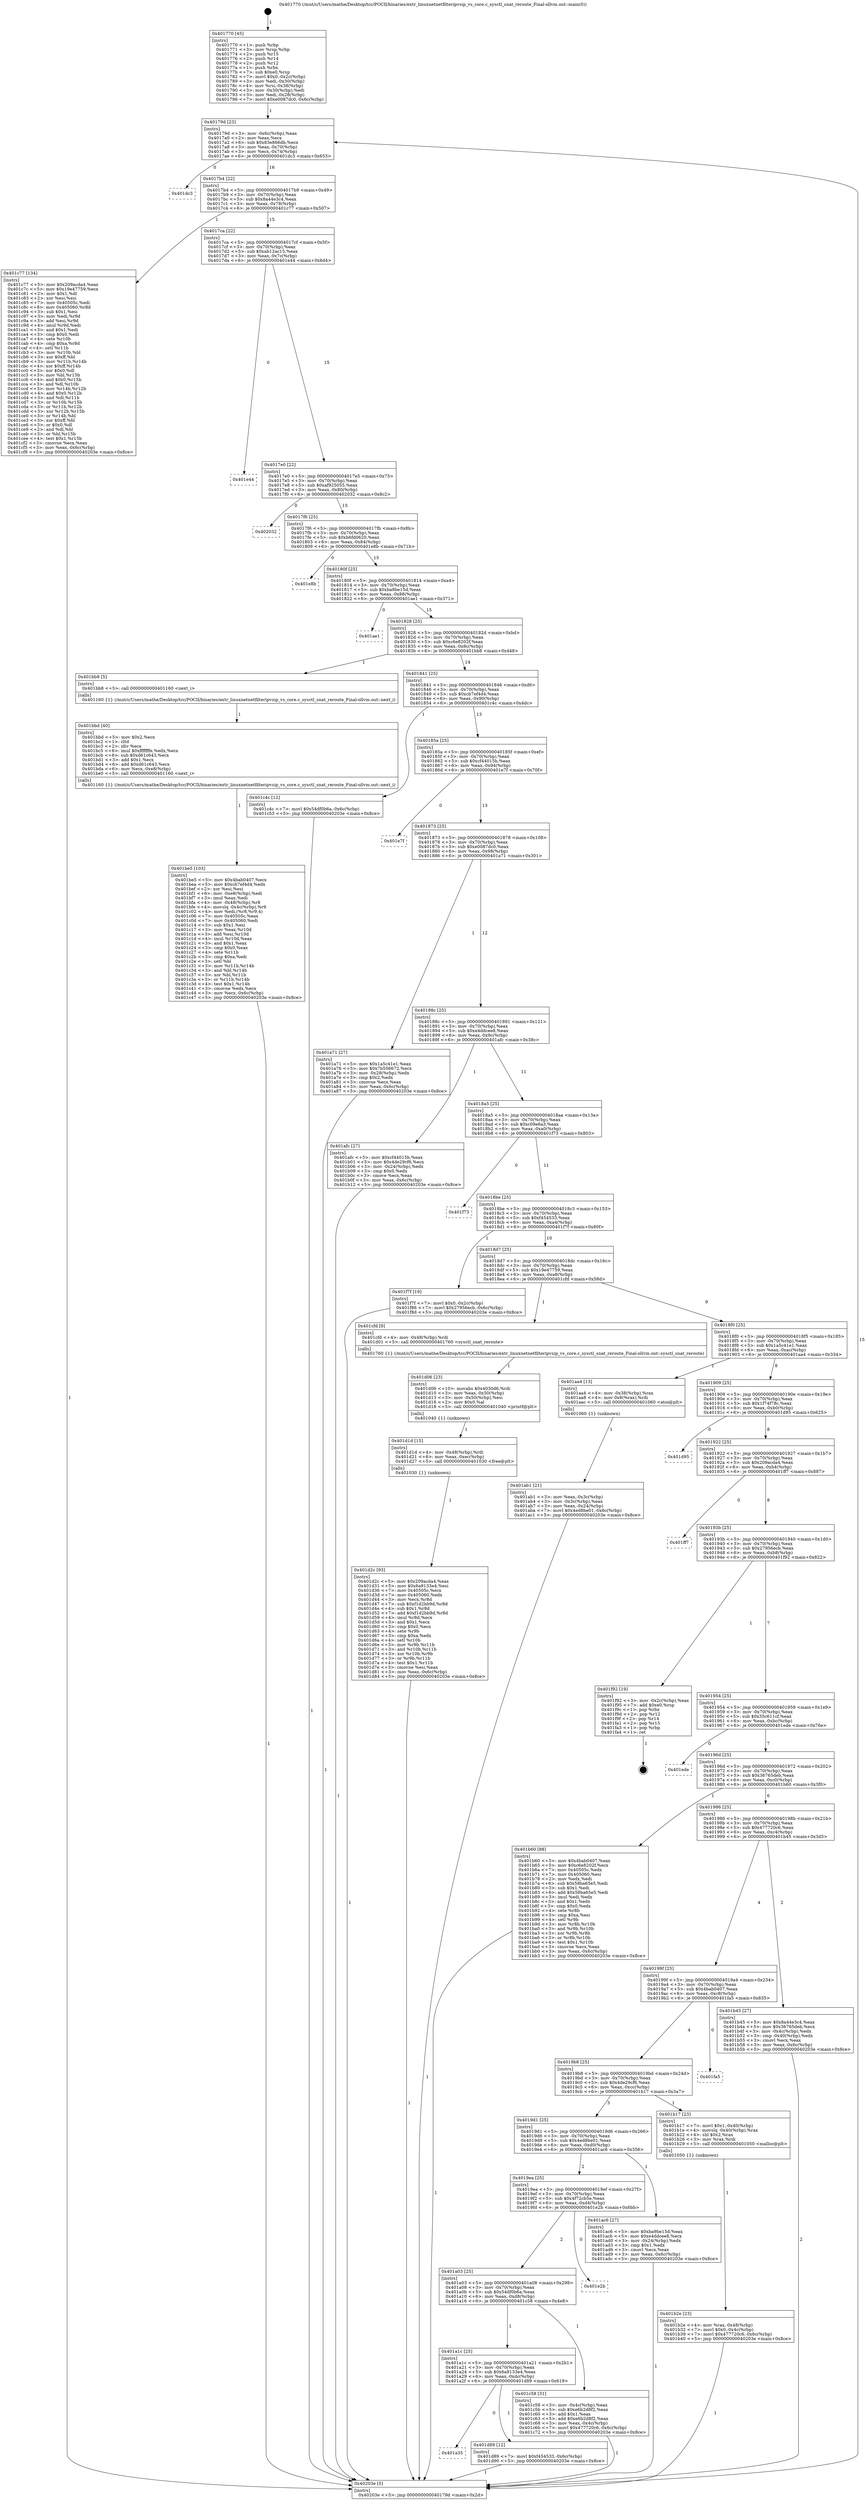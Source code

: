 digraph "0x401770" {
  label = "0x401770 (/mnt/c/Users/mathe/Desktop/tcc/POCII/binaries/extr_linuxnetnetfilteripvsip_vs_core.c_sysctl_snat_reroute_Final-ollvm.out::main(0))"
  labelloc = "t"
  node[shape=record]

  Entry [label="",width=0.3,height=0.3,shape=circle,fillcolor=black,style=filled]
  "0x40179d" [label="{
     0x40179d [23]\l
     | [instrs]\l
     &nbsp;&nbsp;0x40179d \<+3\>: mov -0x6c(%rbp),%eax\l
     &nbsp;&nbsp;0x4017a0 \<+2\>: mov %eax,%ecx\l
     &nbsp;&nbsp;0x4017a2 \<+6\>: sub $0x83e866db,%ecx\l
     &nbsp;&nbsp;0x4017a8 \<+3\>: mov %eax,-0x70(%rbp)\l
     &nbsp;&nbsp;0x4017ab \<+3\>: mov %ecx,-0x74(%rbp)\l
     &nbsp;&nbsp;0x4017ae \<+6\>: je 0000000000401dc3 \<main+0x653\>\l
  }"]
  "0x401dc3" [label="{
     0x401dc3\l
  }", style=dashed]
  "0x4017b4" [label="{
     0x4017b4 [22]\l
     | [instrs]\l
     &nbsp;&nbsp;0x4017b4 \<+5\>: jmp 00000000004017b9 \<main+0x49\>\l
     &nbsp;&nbsp;0x4017b9 \<+3\>: mov -0x70(%rbp),%eax\l
     &nbsp;&nbsp;0x4017bc \<+5\>: sub $0x8a44e3c4,%eax\l
     &nbsp;&nbsp;0x4017c1 \<+3\>: mov %eax,-0x78(%rbp)\l
     &nbsp;&nbsp;0x4017c4 \<+6\>: je 0000000000401c77 \<main+0x507\>\l
  }"]
  Exit [label="",width=0.3,height=0.3,shape=circle,fillcolor=black,style=filled,peripheries=2]
  "0x401c77" [label="{
     0x401c77 [134]\l
     | [instrs]\l
     &nbsp;&nbsp;0x401c77 \<+5\>: mov $0x209acda4,%eax\l
     &nbsp;&nbsp;0x401c7c \<+5\>: mov $0x19e47759,%ecx\l
     &nbsp;&nbsp;0x401c81 \<+2\>: mov $0x1,%dl\l
     &nbsp;&nbsp;0x401c83 \<+2\>: xor %esi,%esi\l
     &nbsp;&nbsp;0x401c85 \<+7\>: mov 0x40505c,%edi\l
     &nbsp;&nbsp;0x401c8c \<+8\>: mov 0x405060,%r8d\l
     &nbsp;&nbsp;0x401c94 \<+3\>: sub $0x1,%esi\l
     &nbsp;&nbsp;0x401c97 \<+3\>: mov %edi,%r9d\l
     &nbsp;&nbsp;0x401c9a \<+3\>: add %esi,%r9d\l
     &nbsp;&nbsp;0x401c9d \<+4\>: imul %r9d,%edi\l
     &nbsp;&nbsp;0x401ca1 \<+3\>: and $0x1,%edi\l
     &nbsp;&nbsp;0x401ca4 \<+3\>: cmp $0x0,%edi\l
     &nbsp;&nbsp;0x401ca7 \<+4\>: sete %r10b\l
     &nbsp;&nbsp;0x401cab \<+4\>: cmp $0xa,%r8d\l
     &nbsp;&nbsp;0x401caf \<+4\>: setl %r11b\l
     &nbsp;&nbsp;0x401cb3 \<+3\>: mov %r10b,%bl\l
     &nbsp;&nbsp;0x401cb6 \<+3\>: xor $0xff,%bl\l
     &nbsp;&nbsp;0x401cb9 \<+3\>: mov %r11b,%r14b\l
     &nbsp;&nbsp;0x401cbc \<+4\>: xor $0xff,%r14b\l
     &nbsp;&nbsp;0x401cc0 \<+3\>: xor $0x0,%dl\l
     &nbsp;&nbsp;0x401cc3 \<+3\>: mov %bl,%r15b\l
     &nbsp;&nbsp;0x401cc6 \<+4\>: and $0x0,%r15b\l
     &nbsp;&nbsp;0x401cca \<+3\>: and %dl,%r10b\l
     &nbsp;&nbsp;0x401ccd \<+3\>: mov %r14b,%r12b\l
     &nbsp;&nbsp;0x401cd0 \<+4\>: and $0x0,%r12b\l
     &nbsp;&nbsp;0x401cd4 \<+3\>: and %dl,%r11b\l
     &nbsp;&nbsp;0x401cd7 \<+3\>: or %r10b,%r15b\l
     &nbsp;&nbsp;0x401cda \<+3\>: or %r11b,%r12b\l
     &nbsp;&nbsp;0x401cdd \<+3\>: xor %r12b,%r15b\l
     &nbsp;&nbsp;0x401ce0 \<+3\>: or %r14b,%bl\l
     &nbsp;&nbsp;0x401ce3 \<+3\>: xor $0xff,%bl\l
     &nbsp;&nbsp;0x401ce6 \<+3\>: or $0x0,%dl\l
     &nbsp;&nbsp;0x401ce9 \<+2\>: and %dl,%bl\l
     &nbsp;&nbsp;0x401ceb \<+3\>: or %bl,%r15b\l
     &nbsp;&nbsp;0x401cee \<+4\>: test $0x1,%r15b\l
     &nbsp;&nbsp;0x401cf2 \<+3\>: cmovne %ecx,%eax\l
     &nbsp;&nbsp;0x401cf5 \<+3\>: mov %eax,-0x6c(%rbp)\l
     &nbsp;&nbsp;0x401cf8 \<+5\>: jmp 000000000040203e \<main+0x8ce\>\l
  }"]
  "0x4017ca" [label="{
     0x4017ca [22]\l
     | [instrs]\l
     &nbsp;&nbsp;0x4017ca \<+5\>: jmp 00000000004017cf \<main+0x5f\>\l
     &nbsp;&nbsp;0x4017cf \<+3\>: mov -0x70(%rbp),%eax\l
     &nbsp;&nbsp;0x4017d2 \<+5\>: sub $0xab12ac15,%eax\l
     &nbsp;&nbsp;0x4017d7 \<+3\>: mov %eax,-0x7c(%rbp)\l
     &nbsp;&nbsp;0x4017da \<+6\>: je 0000000000401e44 \<main+0x6d4\>\l
  }"]
  "0x401a35" [label="{
     0x401a35\l
  }", style=dashed]
  "0x401e44" [label="{
     0x401e44\l
  }", style=dashed]
  "0x4017e0" [label="{
     0x4017e0 [22]\l
     | [instrs]\l
     &nbsp;&nbsp;0x4017e0 \<+5\>: jmp 00000000004017e5 \<main+0x75\>\l
     &nbsp;&nbsp;0x4017e5 \<+3\>: mov -0x70(%rbp),%eax\l
     &nbsp;&nbsp;0x4017e8 \<+5\>: sub $0xaf925055,%eax\l
     &nbsp;&nbsp;0x4017ed \<+3\>: mov %eax,-0x80(%rbp)\l
     &nbsp;&nbsp;0x4017f0 \<+6\>: je 0000000000402032 \<main+0x8c2\>\l
  }"]
  "0x401d89" [label="{
     0x401d89 [12]\l
     | [instrs]\l
     &nbsp;&nbsp;0x401d89 \<+7\>: movl $0xf454533,-0x6c(%rbp)\l
     &nbsp;&nbsp;0x401d90 \<+5\>: jmp 000000000040203e \<main+0x8ce\>\l
  }"]
  "0x402032" [label="{
     0x402032\l
  }", style=dashed]
  "0x4017f6" [label="{
     0x4017f6 [25]\l
     | [instrs]\l
     &nbsp;&nbsp;0x4017f6 \<+5\>: jmp 00000000004017fb \<main+0x8b\>\l
     &nbsp;&nbsp;0x4017fb \<+3\>: mov -0x70(%rbp),%eax\l
     &nbsp;&nbsp;0x4017fe \<+5\>: sub $0xb6fd0620,%eax\l
     &nbsp;&nbsp;0x401803 \<+6\>: mov %eax,-0x84(%rbp)\l
     &nbsp;&nbsp;0x401809 \<+6\>: je 0000000000401e8b \<main+0x71b\>\l
  }"]
  "0x401d2c" [label="{
     0x401d2c [93]\l
     | [instrs]\l
     &nbsp;&nbsp;0x401d2c \<+5\>: mov $0x209acda4,%eax\l
     &nbsp;&nbsp;0x401d31 \<+5\>: mov $0x6a9133e4,%esi\l
     &nbsp;&nbsp;0x401d36 \<+7\>: mov 0x40505c,%ecx\l
     &nbsp;&nbsp;0x401d3d \<+7\>: mov 0x405060,%edx\l
     &nbsp;&nbsp;0x401d44 \<+3\>: mov %ecx,%r8d\l
     &nbsp;&nbsp;0x401d47 \<+7\>: sub $0xf1d2bb9d,%r8d\l
     &nbsp;&nbsp;0x401d4e \<+4\>: sub $0x1,%r8d\l
     &nbsp;&nbsp;0x401d52 \<+7\>: add $0xf1d2bb9d,%r8d\l
     &nbsp;&nbsp;0x401d59 \<+4\>: imul %r8d,%ecx\l
     &nbsp;&nbsp;0x401d5d \<+3\>: and $0x1,%ecx\l
     &nbsp;&nbsp;0x401d60 \<+3\>: cmp $0x0,%ecx\l
     &nbsp;&nbsp;0x401d63 \<+4\>: sete %r9b\l
     &nbsp;&nbsp;0x401d67 \<+3\>: cmp $0xa,%edx\l
     &nbsp;&nbsp;0x401d6a \<+4\>: setl %r10b\l
     &nbsp;&nbsp;0x401d6e \<+3\>: mov %r9b,%r11b\l
     &nbsp;&nbsp;0x401d71 \<+3\>: and %r10b,%r11b\l
     &nbsp;&nbsp;0x401d74 \<+3\>: xor %r10b,%r9b\l
     &nbsp;&nbsp;0x401d77 \<+3\>: or %r9b,%r11b\l
     &nbsp;&nbsp;0x401d7a \<+4\>: test $0x1,%r11b\l
     &nbsp;&nbsp;0x401d7e \<+3\>: cmovne %esi,%eax\l
     &nbsp;&nbsp;0x401d81 \<+3\>: mov %eax,-0x6c(%rbp)\l
     &nbsp;&nbsp;0x401d84 \<+5\>: jmp 000000000040203e \<main+0x8ce\>\l
  }"]
  "0x401e8b" [label="{
     0x401e8b\l
  }", style=dashed]
  "0x40180f" [label="{
     0x40180f [25]\l
     | [instrs]\l
     &nbsp;&nbsp;0x40180f \<+5\>: jmp 0000000000401814 \<main+0xa4\>\l
     &nbsp;&nbsp;0x401814 \<+3\>: mov -0x70(%rbp),%eax\l
     &nbsp;&nbsp;0x401817 \<+5\>: sub $0xba9be15d,%eax\l
     &nbsp;&nbsp;0x40181c \<+6\>: mov %eax,-0x88(%rbp)\l
     &nbsp;&nbsp;0x401822 \<+6\>: je 0000000000401ae1 \<main+0x371\>\l
  }"]
  "0x401d1d" [label="{
     0x401d1d [15]\l
     | [instrs]\l
     &nbsp;&nbsp;0x401d1d \<+4\>: mov -0x48(%rbp),%rdi\l
     &nbsp;&nbsp;0x401d21 \<+6\>: mov %eax,-0xec(%rbp)\l
     &nbsp;&nbsp;0x401d27 \<+5\>: call 0000000000401030 \<free@plt\>\l
     | [calls]\l
     &nbsp;&nbsp;0x401030 \{1\} (unknown)\l
  }"]
  "0x401ae1" [label="{
     0x401ae1\l
  }", style=dashed]
  "0x401828" [label="{
     0x401828 [25]\l
     | [instrs]\l
     &nbsp;&nbsp;0x401828 \<+5\>: jmp 000000000040182d \<main+0xbd\>\l
     &nbsp;&nbsp;0x40182d \<+3\>: mov -0x70(%rbp),%eax\l
     &nbsp;&nbsp;0x401830 \<+5\>: sub $0xc6e8202f,%eax\l
     &nbsp;&nbsp;0x401835 \<+6\>: mov %eax,-0x8c(%rbp)\l
     &nbsp;&nbsp;0x40183b \<+6\>: je 0000000000401bb8 \<main+0x448\>\l
  }"]
  "0x401d06" [label="{
     0x401d06 [23]\l
     | [instrs]\l
     &nbsp;&nbsp;0x401d06 \<+10\>: movabs $0x4030d6,%rdi\l
     &nbsp;&nbsp;0x401d10 \<+3\>: mov %eax,-0x50(%rbp)\l
     &nbsp;&nbsp;0x401d13 \<+3\>: mov -0x50(%rbp),%esi\l
     &nbsp;&nbsp;0x401d16 \<+2\>: mov $0x0,%al\l
     &nbsp;&nbsp;0x401d18 \<+5\>: call 0000000000401040 \<printf@plt\>\l
     | [calls]\l
     &nbsp;&nbsp;0x401040 \{1\} (unknown)\l
  }"]
  "0x401bb8" [label="{
     0x401bb8 [5]\l
     | [instrs]\l
     &nbsp;&nbsp;0x401bb8 \<+5\>: call 0000000000401160 \<next_i\>\l
     | [calls]\l
     &nbsp;&nbsp;0x401160 \{1\} (/mnt/c/Users/mathe/Desktop/tcc/POCII/binaries/extr_linuxnetnetfilteripvsip_vs_core.c_sysctl_snat_reroute_Final-ollvm.out::next_i)\l
  }"]
  "0x401841" [label="{
     0x401841 [25]\l
     | [instrs]\l
     &nbsp;&nbsp;0x401841 \<+5\>: jmp 0000000000401846 \<main+0xd6\>\l
     &nbsp;&nbsp;0x401846 \<+3\>: mov -0x70(%rbp),%eax\l
     &nbsp;&nbsp;0x401849 \<+5\>: sub $0xcb7ef4d4,%eax\l
     &nbsp;&nbsp;0x40184e \<+6\>: mov %eax,-0x90(%rbp)\l
     &nbsp;&nbsp;0x401854 \<+6\>: je 0000000000401c4c \<main+0x4dc\>\l
  }"]
  "0x401a1c" [label="{
     0x401a1c [25]\l
     | [instrs]\l
     &nbsp;&nbsp;0x401a1c \<+5\>: jmp 0000000000401a21 \<main+0x2b1\>\l
     &nbsp;&nbsp;0x401a21 \<+3\>: mov -0x70(%rbp),%eax\l
     &nbsp;&nbsp;0x401a24 \<+5\>: sub $0x6a9133e4,%eax\l
     &nbsp;&nbsp;0x401a29 \<+6\>: mov %eax,-0xdc(%rbp)\l
     &nbsp;&nbsp;0x401a2f \<+6\>: je 0000000000401d89 \<main+0x619\>\l
  }"]
  "0x401c4c" [label="{
     0x401c4c [12]\l
     | [instrs]\l
     &nbsp;&nbsp;0x401c4c \<+7\>: movl $0x54df0b6a,-0x6c(%rbp)\l
     &nbsp;&nbsp;0x401c53 \<+5\>: jmp 000000000040203e \<main+0x8ce\>\l
  }"]
  "0x40185a" [label="{
     0x40185a [25]\l
     | [instrs]\l
     &nbsp;&nbsp;0x40185a \<+5\>: jmp 000000000040185f \<main+0xef\>\l
     &nbsp;&nbsp;0x40185f \<+3\>: mov -0x70(%rbp),%eax\l
     &nbsp;&nbsp;0x401862 \<+5\>: sub $0xcf44015b,%eax\l
     &nbsp;&nbsp;0x401867 \<+6\>: mov %eax,-0x94(%rbp)\l
     &nbsp;&nbsp;0x40186d \<+6\>: je 0000000000401e7f \<main+0x70f\>\l
  }"]
  "0x401c58" [label="{
     0x401c58 [31]\l
     | [instrs]\l
     &nbsp;&nbsp;0x401c58 \<+3\>: mov -0x4c(%rbp),%eax\l
     &nbsp;&nbsp;0x401c5b \<+5\>: sub $0xe6b2d8f2,%eax\l
     &nbsp;&nbsp;0x401c60 \<+3\>: add $0x1,%eax\l
     &nbsp;&nbsp;0x401c63 \<+5\>: add $0xe6b2d8f2,%eax\l
     &nbsp;&nbsp;0x401c68 \<+3\>: mov %eax,-0x4c(%rbp)\l
     &nbsp;&nbsp;0x401c6b \<+7\>: movl $0x477720c6,-0x6c(%rbp)\l
     &nbsp;&nbsp;0x401c72 \<+5\>: jmp 000000000040203e \<main+0x8ce\>\l
  }"]
  "0x401e7f" [label="{
     0x401e7f\l
  }", style=dashed]
  "0x401873" [label="{
     0x401873 [25]\l
     | [instrs]\l
     &nbsp;&nbsp;0x401873 \<+5\>: jmp 0000000000401878 \<main+0x108\>\l
     &nbsp;&nbsp;0x401878 \<+3\>: mov -0x70(%rbp),%eax\l
     &nbsp;&nbsp;0x40187b \<+5\>: sub $0xe0087dc0,%eax\l
     &nbsp;&nbsp;0x401880 \<+6\>: mov %eax,-0x98(%rbp)\l
     &nbsp;&nbsp;0x401886 \<+6\>: je 0000000000401a71 \<main+0x301\>\l
  }"]
  "0x401a03" [label="{
     0x401a03 [25]\l
     | [instrs]\l
     &nbsp;&nbsp;0x401a03 \<+5\>: jmp 0000000000401a08 \<main+0x298\>\l
     &nbsp;&nbsp;0x401a08 \<+3\>: mov -0x70(%rbp),%eax\l
     &nbsp;&nbsp;0x401a0b \<+5\>: sub $0x54df0b6a,%eax\l
     &nbsp;&nbsp;0x401a10 \<+6\>: mov %eax,-0xd8(%rbp)\l
     &nbsp;&nbsp;0x401a16 \<+6\>: je 0000000000401c58 \<main+0x4e8\>\l
  }"]
  "0x401a71" [label="{
     0x401a71 [27]\l
     | [instrs]\l
     &nbsp;&nbsp;0x401a71 \<+5\>: mov $0x1a5c41e1,%eax\l
     &nbsp;&nbsp;0x401a76 \<+5\>: mov $0x7b556672,%ecx\l
     &nbsp;&nbsp;0x401a7b \<+3\>: mov -0x28(%rbp),%edx\l
     &nbsp;&nbsp;0x401a7e \<+3\>: cmp $0x2,%edx\l
     &nbsp;&nbsp;0x401a81 \<+3\>: cmovne %ecx,%eax\l
     &nbsp;&nbsp;0x401a84 \<+3\>: mov %eax,-0x6c(%rbp)\l
     &nbsp;&nbsp;0x401a87 \<+5\>: jmp 000000000040203e \<main+0x8ce\>\l
  }"]
  "0x40188c" [label="{
     0x40188c [25]\l
     | [instrs]\l
     &nbsp;&nbsp;0x40188c \<+5\>: jmp 0000000000401891 \<main+0x121\>\l
     &nbsp;&nbsp;0x401891 \<+3\>: mov -0x70(%rbp),%eax\l
     &nbsp;&nbsp;0x401894 \<+5\>: sub $0xe4ddcee8,%eax\l
     &nbsp;&nbsp;0x401899 \<+6\>: mov %eax,-0x9c(%rbp)\l
     &nbsp;&nbsp;0x40189f \<+6\>: je 0000000000401afc \<main+0x38c\>\l
  }"]
  "0x40203e" [label="{
     0x40203e [5]\l
     | [instrs]\l
     &nbsp;&nbsp;0x40203e \<+5\>: jmp 000000000040179d \<main+0x2d\>\l
  }"]
  "0x401770" [label="{
     0x401770 [45]\l
     | [instrs]\l
     &nbsp;&nbsp;0x401770 \<+1\>: push %rbp\l
     &nbsp;&nbsp;0x401771 \<+3\>: mov %rsp,%rbp\l
     &nbsp;&nbsp;0x401774 \<+2\>: push %r15\l
     &nbsp;&nbsp;0x401776 \<+2\>: push %r14\l
     &nbsp;&nbsp;0x401778 \<+2\>: push %r12\l
     &nbsp;&nbsp;0x40177a \<+1\>: push %rbx\l
     &nbsp;&nbsp;0x40177b \<+7\>: sub $0xe0,%rsp\l
     &nbsp;&nbsp;0x401782 \<+7\>: movl $0x0,-0x2c(%rbp)\l
     &nbsp;&nbsp;0x401789 \<+3\>: mov %edi,-0x30(%rbp)\l
     &nbsp;&nbsp;0x40178c \<+4\>: mov %rsi,-0x38(%rbp)\l
     &nbsp;&nbsp;0x401790 \<+3\>: mov -0x30(%rbp),%edi\l
     &nbsp;&nbsp;0x401793 \<+3\>: mov %edi,-0x28(%rbp)\l
     &nbsp;&nbsp;0x401796 \<+7\>: movl $0xe0087dc0,-0x6c(%rbp)\l
  }"]
  "0x401e2b" [label="{
     0x401e2b\l
  }", style=dashed]
  "0x401afc" [label="{
     0x401afc [27]\l
     | [instrs]\l
     &nbsp;&nbsp;0x401afc \<+5\>: mov $0xcf44015b,%eax\l
     &nbsp;&nbsp;0x401b01 \<+5\>: mov $0x4de29cf6,%ecx\l
     &nbsp;&nbsp;0x401b06 \<+3\>: mov -0x24(%rbp),%edx\l
     &nbsp;&nbsp;0x401b09 \<+3\>: cmp $0x0,%edx\l
     &nbsp;&nbsp;0x401b0c \<+3\>: cmove %ecx,%eax\l
     &nbsp;&nbsp;0x401b0f \<+3\>: mov %eax,-0x6c(%rbp)\l
     &nbsp;&nbsp;0x401b12 \<+5\>: jmp 000000000040203e \<main+0x8ce\>\l
  }"]
  "0x4018a5" [label="{
     0x4018a5 [25]\l
     | [instrs]\l
     &nbsp;&nbsp;0x4018a5 \<+5\>: jmp 00000000004018aa \<main+0x13a\>\l
     &nbsp;&nbsp;0x4018aa \<+3\>: mov -0x70(%rbp),%eax\l
     &nbsp;&nbsp;0x4018ad \<+5\>: sub $0xc09e6a3,%eax\l
     &nbsp;&nbsp;0x4018b2 \<+6\>: mov %eax,-0xa0(%rbp)\l
     &nbsp;&nbsp;0x4018b8 \<+6\>: je 0000000000401f73 \<main+0x803\>\l
  }"]
  "0x401be5" [label="{
     0x401be5 [103]\l
     | [instrs]\l
     &nbsp;&nbsp;0x401be5 \<+5\>: mov $0x4bab0407,%ecx\l
     &nbsp;&nbsp;0x401bea \<+5\>: mov $0xcb7ef4d4,%edx\l
     &nbsp;&nbsp;0x401bef \<+2\>: xor %esi,%esi\l
     &nbsp;&nbsp;0x401bf1 \<+6\>: mov -0xe8(%rbp),%edi\l
     &nbsp;&nbsp;0x401bf7 \<+3\>: imul %eax,%edi\l
     &nbsp;&nbsp;0x401bfa \<+4\>: mov -0x48(%rbp),%r8\l
     &nbsp;&nbsp;0x401bfe \<+4\>: movslq -0x4c(%rbp),%r9\l
     &nbsp;&nbsp;0x401c02 \<+4\>: mov %edi,(%r8,%r9,4)\l
     &nbsp;&nbsp;0x401c06 \<+7\>: mov 0x40505c,%eax\l
     &nbsp;&nbsp;0x401c0d \<+7\>: mov 0x405060,%edi\l
     &nbsp;&nbsp;0x401c14 \<+3\>: sub $0x1,%esi\l
     &nbsp;&nbsp;0x401c17 \<+3\>: mov %eax,%r10d\l
     &nbsp;&nbsp;0x401c1a \<+3\>: add %esi,%r10d\l
     &nbsp;&nbsp;0x401c1d \<+4\>: imul %r10d,%eax\l
     &nbsp;&nbsp;0x401c21 \<+3\>: and $0x1,%eax\l
     &nbsp;&nbsp;0x401c24 \<+3\>: cmp $0x0,%eax\l
     &nbsp;&nbsp;0x401c27 \<+4\>: sete %r11b\l
     &nbsp;&nbsp;0x401c2b \<+3\>: cmp $0xa,%edi\l
     &nbsp;&nbsp;0x401c2e \<+3\>: setl %bl\l
     &nbsp;&nbsp;0x401c31 \<+3\>: mov %r11b,%r14b\l
     &nbsp;&nbsp;0x401c34 \<+3\>: and %bl,%r14b\l
     &nbsp;&nbsp;0x401c37 \<+3\>: xor %bl,%r11b\l
     &nbsp;&nbsp;0x401c3a \<+3\>: or %r11b,%r14b\l
     &nbsp;&nbsp;0x401c3d \<+4\>: test $0x1,%r14b\l
     &nbsp;&nbsp;0x401c41 \<+3\>: cmovne %edx,%ecx\l
     &nbsp;&nbsp;0x401c44 \<+3\>: mov %ecx,-0x6c(%rbp)\l
     &nbsp;&nbsp;0x401c47 \<+5\>: jmp 000000000040203e \<main+0x8ce\>\l
  }"]
  "0x401f73" [label="{
     0x401f73\l
  }", style=dashed]
  "0x4018be" [label="{
     0x4018be [25]\l
     | [instrs]\l
     &nbsp;&nbsp;0x4018be \<+5\>: jmp 00000000004018c3 \<main+0x153\>\l
     &nbsp;&nbsp;0x4018c3 \<+3\>: mov -0x70(%rbp),%eax\l
     &nbsp;&nbsp;0x4018c6 \<+5\>: sub $0xf454533,%eax\l
     &nbsp;&nbsp;0x4018cb \<+6\>: mov %eax,-0xa4(%rbp)\l
     &nbsp;&nbsp;0x4018d1 \<+6\>: je 0000000000401f7f \<main+0x80f\>\l
  }"]
  "0x401bbd" [label="{
     0x401bbd [40]\l
     | [instrs]\l
     &nbsp;&nbsp;0x401bbd \<+5\>: mov $0x2,%ecx\l
     &nbsp;&nbsp;0x401bc2 \<+1\>: cltd\l
     &nbsp;&nbsp;0x401bc3 \<+2\>: idiv %ecx\l
     &nbsp;&nbsp;0x401bc5 \<+6\>: imul $0xfffffffe,%edx,%ecx\l
     &nbsp;&nbsp;0x401bcb \<+6\>: sub $0xd61c643,%ecx\l
     &nbsp;&nbsp;0x401bd1 \<+3\>: add $0x1,%ecx\l
     &nbsp;&nbsp;0x401bd4 \<+6\>: add $0xd61c643,%ecx\l
     &nbsp;&nbsp;0x401bda \<+6\>: mov %ecx,-0xe8(%rbp)\l
     &nbsp;&nbsp;0x401be0 \<+5\>: call 0000000000401160 \<next_i\>\l
     | [calls]\l
     &nbsp;&nbsp;0x401160 \{1\} (/mnt/c/Users/mathe/Desktop/tcc/POCII/binaries/extr_linuxnetnetfilteripvsip_vs_core.c_sysctl_snat_reroute_Final-ollvm.out::next_i)\l
  }"]
  "0x401f7f" [label="{
     0x401f7f [19]\l
     | [instrs]\l
     &nbsp;&nbsp;0x401f7f \<+7\>: movl $0x0,-0x2c(%rbp)\l
     &nbsp;&nbsp;0x401f86 \<+7\>: movl $0x27956ecb,-0x6c(%rbp)\l
     &nbsp;&nbsp;0x401f8d \<+5\>: jmp 000000000040203e \<main+0x8ce\>\l
  }"]
  "0x4018d7" [label="{
     0x4018d7 [25]\l
     | [instrs]\l
     &nbsp;&nbsp;0x4018d7 \<+5\>: jmp 00000000004018dc \<main+0x16c\>\l
     &nbsp;&nbsp;0x4018dc \<+3\>: mov -0x70(%rbp),%eax\l
     &nbsp;&nbsp;0x4018df \<+5\>: sub $0x19e47759,%eax\l
     &nbsp;&nbsp;0x4018e4 \<+6\>: mov %eax,-0xa8(%rbp)\l
     &nbsp;&nbsp;0x4018ea \<+6\>: je 0000000000401cfd \<main+0x58d\>\l
  }"]
  "0x401b2e" [label="{
     0x401b2e [23]\l
     | [instrs]\l
     &nbsp;&nbsp;0x401b2e \<+4\>: mov %rax,-0x48(%rbp)\l
     &nbsp;&nbsp;0x401b32 \<+7\>: movl $0x0,-0x4c(%rbp)\l
     &nbsp;&nbsp;0x401b39 \<+7\>: movl $0x477720c6,-0x6c(%rbp)\l
     &nbsp;&nbsp;0x401b40 \<+5\>: jmp 000000000040203e \<main+0x8ce\>\l
  }"]
  "0x401cfd" [label="{
     0x401cfd [9]\l
     | [instrs]\l
     &nbsp;&nbsp;0x401cfd \<+4\>: mov -0x48(%rbp),%rdi\l
     &nbsp;&nbsp;0x401d01 \<+5\>: call 0000000000401760 \<sysctl_snat_reroute\>\l
     | [calls]\l
     &nbsp;&nbsp;0x401760 \{1\} (/mnt/c/Users/mathe/Desktop/tcc/POCII/binaries/extr_linuxnetnetfilteripvsip_vs_core.c_sysctl_snat_reroute_Final-ollvm.out::sysctl_snat_reroute)\l
  }"]
  "0x4018f0" [label="{
     0x4018f0 [25]\l
     | [instrs]\l
     &nbsp;&nbsp;0x4018f0 \<+5\>: jmp 00000000004018f5 \<main+0x185\>\l
     &nbsp;&nbsp;0x4018f5 \<+3\>: mov -0x70(%rbp),%eax\l
     &nbsp;&nbsp;0x4018f8 \<+5\>: sub $0x1a5c41e1,%eax\l
     &nbsp;&nbsp;0x4018fd \<+6\>: mov %eax,-0xac(%rbp)\l
     &nbsp;&nbsp;0x401903 \<+6\>: je 0000000000401aa4 \<main+0x334\>\l
  }"]
  "0x4019ea" [label="{
     0x4019ea [25]\l
     | [instrs]\l
     &nbsp;&nbsp;0x4019ea \<+5\>: jmp 00000000004019ef \<main+0x27f\>\l
     &nbsp;&nbsp;0x4019ef \<+3\>: mov -0x70(%rbp),%eax\l
     &nbsp;&nbsp;0x4019f2 \<+5\>: sub $0x4f72cb5e,%eax\l
     &nbsp;&nbsp;0x4019f7 \<+6\>: mov %eax,-0xd4(%rbp)\l
     &nbsp;&nbsp;0x4019fd \<+6\>: je 0000000000401e2b \<main+0x6bb\>\l
  }"]
  "0x401aa4" [label="{
     0x401aa4 [13]\l
     | [instrs]\l
     &nbsp;&nbsp;0x401aa4 \<+4\>: mov -0x38(%rbp),%rax\l
     &nbsp;&nbsp;0x401aa8 \<+4\>: mov 0x8(%rax),%rdi\l
     &nbsp;&nbsp;0x401aac \<+5\>: call 0000000000401060 \<atoi@plt\>\l
     | [calls]\l
     &nbsp;&nbsp;0x401060 \{1\} (unknown)\l
  }"]
  "0x401909" [label="{
     0x401909 [25]\l
     | [instrs]\l
     &nbsp;&nbsp;0x401909 \<+5\>: jmp 000000000040190e \<main+0x19e\>\l
     &nbsp;&nbsp;0x40190e \<+3\>: mov -0x70(%rbp),%eax\l
     &nbsp;&nbsp;0x401911 \<+5\>: sub $0x1f74f78c,%eax\l
     &nbsp;&nbsp;0x401916 \<+6\>: mov %eax,-0xb0(%rbp)\l
     &nbsp;&nbsp;0x40191c \<+6\>: je 0000000000401d95 \<main+0x625\>\l
  }"]
  "0x401ab1" [label="{
     0x401ab1 [21]\l
     | [instrs]\l
     &nbsp;&nbsp;0x401ab1 \<+3\>: mov %eax,-0x3c(%rbp)\l
     &nbsp;&nbsp;0x401ab4 \<+3\>: mov -0x3c(%rbp),%eax\l
     &nbsp;&nbsp;0x401ab7 \<+3\>: mov %eax,-0x24(%rbp)\l
     &nbsp;&nbsp;0x401aba \<+7\>: movl $0x4ed8be01,-0x6c(%rbp)\l
     &nbsp;&nbsp;0x401ac1 \<+5\>: jmp 000000000040203e \<main+0x8ce\>\l
  }"]
  "0x401ac6" [label="{
     0x401ac6 [27]\l
     | [instrs]\l
     &nbsp;&nbsp;0x401ac6 \<+5\>: mov $0xba9be15d,%eax\l
     &nbsp;&nbsp;0x401acb \<+5\>: mov $0xe4ddcee8,%ecx\l
     &nbsp;&nbsp;0x401ad0 \<+3\>: mov -0x24(%rbp),%edx\l
     &nbsp;&nbsp;0x401ad3 \<+3\>: cmp $0x1,%edx\l
     &nbsp;&nbsp;0x401ad6 \<+3\>: cmovl %ecx,%eax\l
     &nbsp;&nbsp;0x401ad9 \<+3\>: mov %eax,-0x6c(%rbp)\l
     &nbsp;&nbsp;0x401adc \<+5\>: jmp 000000000040203e \<main+0x8ce\>\l
  }"]
  "0x401d95" [label="{
     0x401d95\l
  }", style=dashed]
  "0x401922" [label="{
     0x401922 [25]\l
     | [instrs]\l
     &nbsp;&nbsp;0x401922 \<+5\>: jmp 0000000000401927 \<main+0x1b7\>\l
     &nbsp;&nbsp;0x401927 \<+3\>: mov -0x70(%rbp),%eax\l
     &nbsp;&nbsp;0x40192a \<+5\>: sub $0x209acda4,%eax\l
     &nbsp;&nbsp;0x40192f \<+6\>: mov %eax,-0xb4(%rbp)\l
     &nbsp;&nbsp;0x401935 \<+6\>: je 0000000000401ff7 \<main+0x887\>\l
  }"]
  "0x4019d1" [label="{
     0x4019d1 [25]\l
     | [instrs]\l
     &nbsp;&nbsp;0x4019d1 \<+5\>: jmp 00000000004019d6 \<main+0x266\>\l
     &nbsp;&nbsp;0x4019d6 \<+3\>: mov -0x70(%rbp),%eax\l
     &nbsp;&nbsp;0x4019d9 \<+5\>: sub $0x4ed8be01,%eax\l
     &nbsp;&nbsp;0x4019de \<+6\>: mov %eax,-0xd0(%rbp)\l
     &nbsp;&nbsp;0x4019e4 \<+6\>: je 0000000000401ac6 \<main+0x356\>\l
  }"]
  "0x401ff7" [label="{
     0x401ff7\l
  }", style=dashed]
  "0x40193b" [label="{
     0x40193b [25]\l
     | [instrs]\l
     &nbsp;&nbsp;0x40193b \<+5\>: jmp 0000000000401940 \<main+0x1d0\>\l
     &nbsp;&nbsp;0x401940 \<+3\>: mov -0x70(%rbp),%eax\l
     &nbsp;&nbsp;0x401943 \<+5\>: sub $0x27956ecb,%eax\l
     &nbsp;&nbsp;0x401948 \<+6\>: mov %eax,-0xb8(%rbp)\l
     &nbsp;&nbsp;0x40194e \<+6\>: je 0000000000401f92 \<main+0x822\>\l
  }"]
  "0x401b17" [label="{
     0x401b17 [23]\l
     | [instrs]\l
     &nbsp;&nbsp;0x401b17 \<+7\>: movl $0x1,-0x40(%rbp)\l
     &nbsp;&nbsp;0x401b1e \<+4\>: movslq -0x40(%rbp),%rax\l
     &nbsp;&nbsp;0x401b22 \<+4\>: shl $0x2,%rax\l
     &nbsp;&nbsp;0x401b26 \<+3\>: mov %rax,%rdi\l
     &nbsp;&nbsp;0x401b29 \<+5\>: call 0000000000401050 \<malloc@plt\>\l
     | [calls]\l
     &nbsp;&nbsp;0x401050 \{1\} (unknown)\l
  }"]
  "0x401f92" [label="{
     0x401f92 [19]\l
     | [instrs]\l
     &nbsp;&nbsp;0x401f92 \<+3\>: mov -0x2c(%rbp),%eax\l
     &nbsp;&nbsp;0x401f95 \<+7\>: add $0xe0,%rsp\l
     &nbsp;&nbsp;0x401f9c \<+1\>: pop %rbx\l
     &nbsp;&nbsp;0x401f9d \<+2\>: pop %r12\l
     &nbsp;&nbsp;0x401f9f \<+2\>: pop %r14\l
     &nbsp;&nbsp;0x401fa1 \<+2\>: pop %r15\l
     &nbsp;&nbsp;0x401fa3 \<+1\>: pop %rbp\l
     &nbsp;&nbsp;0x401fa4 \<+1\>: ret\l
  }"]
  "0x401954" [label="{
     0x401954 [25]\l
     | [instrs]\l
     &nbsp;&nbsp;0x401954 \<+5\>: jmp 0000000000401959 \<main+0x1e9\>\l
     &nbsp;&nbsp;0x401959 \<+3\>: mov -0x70(%rbp),%eax\l
     &nbsp;&nbsp;0x40195c \<+5\>: sub $0x35c611cf,%eax\l
     &nbsp;&nbsp;0x401961 \<+6\>: mov %eax,-0xbc(%rbp)\l
     &nbsp;&nbsp;0x401967 \<+6\>: je 0000000000401ede \<main+0x76e\>\l
  }"]
  "0x4019b8" [label="{
     0x4019b8 [25]\l
     | [instrs]\l
     &nbsp;&nbsp;0x4019b8 \<+5\>: jmp 00000000004019bd \<main+0x24d\>\l
     &nbsp;&nbsp;0x4019bd \<+3\>: mov -0x70(%rbp),%eax\l
     &nbsp;&nbsp;0x4019c0 \<+5\>: sub $0x4de29cf6,%eax\l
     &nbsp;&nbsp;0x4019c5 \<+6\>: mov %eax,-0xcc(%rbp)\l
     &nbsp;&nbsp;0x4019cb \<+6\>: je 0000000000401b17 \<main+0x3a7\>\l
  }"]
  "0x401ede" [label="{
     0x401ede\l
  }", style=dashed]
  "0x40196d" [label="{
     0x40196d [25]\l
     | [instrs]\l
     &nbsp;&nbsp;0x40196d \<+5\>: jmp 0000000000401972 \<main+0x202\>\l
     &nbsp;&nbsp;0x401972 \<+3\>: mov -0x70(%rbp),%eax\l
     &nbsp;&nbsp;0x401975 \<+5\>: sub $0x36765deb,%eax\l
     &nbsp;&nbsp;0x40197a \<+6\>: mov %eax,-0xc0(%rbp)\l
     &nbsp;&nbsp;0x401980 \<+6\>: je 0000000000401b60 \<main+0x3f0\>\l
  }"]
  "0x401fa5" [label="{
     0x401fa5\l
  }", style=dashed]
  "0x401b60" [label="{
     0x401b60 [88]\l
     | [instrs]\l
     &nbsp;&nbsp;0x401b60 \<+5\>: mov $0x4bab0407,%eax\l
     &nbsp;&nbsp;0x401b65 \<+5\>: mov $0xc6e8202f,%ecx\l
     &nbsp;&nbsp;0x401b6a \<+7\>: mov 0x40505c,%edx\l
     &nbsp;&nbsp;0x401b71 \<+7\>: mov 0x405060,%esi\l
     &nbsp;&nbsp;0x401b78 \<+2\>: mov %edx,%edi\l
     &nbsp;&nbsp;0x401b7a \<+6\>: sub $0x58ba65e5,%edi\l
     &nbsp;&nbsp;0x401b80 \<+3\>: sub $0x1,%edi\l
     &nbsp;&nbsp;0x401b83 \<+6\>: add $0x58ba65e5,%edi\l
     &nbsp;&nbsp;0x401b89 \<+3\>: imul %edi,%edx\l
     &nbsp;&nbsp;0x401b8c \<+3\>: and $0x1,%edx\l
     &nbsp;&nbsp;0x401b8f \<+3\>: cmp $0x0,%edx\l
     &nbsp;&nbsp;0x401b92 \<+4\>: sete %r8b\l
     &nbsp;&nbsp;0x401b96 \<+3\>: cmp $0xa,%esi\l
     &nbsp;&nbsp;0x401b99 \<+4\>: setl %r9b\l
     &nbsp;&nbsp;0x401b9d \<+3\>: mov %r8b,%r10b\l
     &nbsp;&nbsp;0x401ba0 \<+3\>: and %r9b,%r10b\l
     &nbsp;&nbsp;0x401ba3 \<+3\>: xor %r9b,%r8b\l
     &nbsp;&nbsp;0x401ba6 \<+3\>: or %r8b,%r10b\l
     &nbsp;&nbsp;0x401ba9 \<+4\>: test $0x1,%r10b\l
     &nbsp;&nbsp;0x401bad \<+3\>: cmovne %ecx,%eax\l
     &nbsp;&nbsp;0x401bb0 \<+3\>: mov %eax,-0x6c(%rbp)\l
     &nbsp;&nbsp;0x401bb3 \<+5\>: jmp 000000000040203e \<main+0x8ce\>\l
  }"]
  "0x401986" [label="{
     0x401986 [25]\l
     | [instrs]\l
     &nbsp;&nbsp;0x401986 \<+5\>: jmp 000000000040198b \<main+0x21b\>\l
     &nbsp;&nbsp;0x40198b \<+3\>: mov -0x70(%rbp),%eax\l
     &nbsp;&nbsp;0x40198e \<+5\>: sub $0x477720c6,%eax\l
     &nbsp;&nbsp;0x401993 \<+6\>: mov %eax,-0xc4(%rbp)\l
     &nbsp;&nbsp;0x401999 \<+6\>: je 0000000000401b45 \<main+0x3d5\>\l
  }"]
  "0x40199f" [label="{
     0x40199f [25]\l
     | [instrs]\l
     &nbsp;&nbsp;0x40199f \<+5\>: jmp 00000000004019a4 \<main+0x234\>\l
     &nbsp;&nbsp;0x4019a4 \<+3\>: mov -0x70(%rbp),%eax\l
     &nbsp;&nbsp;0x4019a7 \<+5\>: sub $0x4bab0407,%eax\l
     &nbsp;&nbsp;0x4019ac \<+6\>: mov %eax,-0xc8(%rbp)\l
     &nbsp;&nbsp;0x4019b2 \<+6\>: je 0000000000401fa5 \<main+0x835\>\l
  }"]
  "0x401b45" [label="{
     0x401b45 [27]\l
     | [instrs]\l
     &nbsp;&nbsp;0x401b45 \<+5\>: mov $0x8a44e3c4,%eax\l
     &nbsp;&nbsp;0x401b4a \<+5\>: mov $0x36765deb,%ecx\l
     &nbsp;&nbsp;0x401b4f \<+3\>: mov -0x4c(%rbp),%edx\l
     &nbsp;&nbsp;0x401b52 \<+3\>: cmp -0x40(%rbp),%edx\l
     &nbsp;&nbsp;0x401b55 \<+3\>: cmovl %ecx,%eax\l
     &nbsp;&nbsp;0x401b58 \<+3\>: mov %eax,-0x6c(%rbp)\l
     &nbsp;&nbsp;0x401b5b \<+5\>: jmp 000000000040203e \<main+0x8ce\>\l
  }"]
  Entry -> "0x401770" [label=" 1"]
  "0x40179d" -> "0x401dc3" [label=" 0"]
  "0x40179d" -> "0x4017b4" [label=" 16"]
  "0x401f92" -> Exit [label=" 1"]
  "0x4017b4" -> "0x401c77" [label=" 1"]
  "0x4017b4" -> "0x4017ca" [label=" 15"]
  "0x401f7f" -> "0x40203e" [label=" 1"]
  "0x4017ca" -> "0x401e44" [label=" 0"]
  "0x4017ca" -> "0x4017e0" [label=" 15"]
  "0x401d89" -> "0x40203e" [label=" 1"]
  "0x4017e0" -> "0x402032" [label=" 0"]
  "0x4017e0" -> "0x4017f6" [label=" 15"]
  "0x401a1c" -> "0x401a35" [label=" 0"]
  "0x4017f6" -> "0x401e8b" [label=" 0"]
  "0x4017f6" -> "0x40180f" [label=" 15"]
  "0x401a1c" -> "0x401d89" [label=" 1"]
  "0x40180f" -> "0x401ae1" [label=" 0"]
  "0x40180f" -> "0x401828" [label=" 15"]
  "0x401d2c" -> "0x40203e" [label=" 1"]
  "0x401828" -> "0x401bb8" [label=" 1"]
  "0x401828" -> "0x401841" [label=" 14"]
  "0x401d1d" -> "0x401d2c" [label=" 1"]
  "0x401841" -> "0x401c4c" [label=" 1"]
  "0x401841" -> "0x40185a" [label=" 13"]
  "0x401d06" -> "0x401d1d" [label=" 1"]
  "0x40185a" -> "0x401e7f" [label=" 0"]
  "0x40185a" -> "0x401873" [label=" 13"]
  "0x401cfd" -> "0x401d06" [label=" 1"]
  "0x401873" -> "0x401a71" [label=" 1"]
  "0x401873" -> "0x40188c" [label=" 12"]
  "0x401a71" -> "0x40203e" [label=" 1"]
  "0x401770" -> "0x40179d" [label=" 1"]
  "0x40203e" -> "0x40179d" [label=" 15"]
  "0x401c58" -> "0x40203e" [label=" 1"]
  "0x40188c" -> "0x401afc" [label=" 1"]
  "0x40188c" -> "0x4018a5" [label=" 11"]
  "0x401a03" -> "0x401a1c" [label=" 1"]
  "0x4018a5" -> "0x401f73" [label=" 0"]
  "0x4018a5" -> "0x4018be" [label=" 11"]
  "0x401c77" -> "0x40203e" [label=" 1"]
  "0x4018be" -> "0x401f7f" [label=" 1"]
  "0x4018be" -> "0x4018d7" [label=" 10"]
  "0x4019ea" -> "0x401a03" [label=" 2"]
  "0x4018d7" -> "0x401cfd" [label=" 1"]
  "0x4018d7" -> "0x4018f0" [label=" 9"]
  "0x4019ea" -> "0x401e2b" [label=" 0"]
  "0x4018f0" -> "0x401aa4" [label=" 1"]
  "0x4018f0" -> "0x401909" [label=" 8"]
  "0x401aa4" -> "0x401ab1" [label=" 1"]
  "0x401ab1" -> "0x40203e" [label=" 1"]
  "0x401a03" -> "0x401c58" [label=" 1"]
  "0x401909" -> "0x401d95" [label=" 0"]
  "0x401909" -> "0x401922" [label=" 8"]
  "0x401c4c" -> "0x40203e" [label=" 1"]
  "0x401922" -> "0x401ff7" [label=" 0"]
  "0x401922" -> "0x40193b" [label=" 8"]
  "0x401bbd" -> "0x401be5" [label=" 1"]
  "0x40193b" -> "0x401f92" [label=" 1"]
  "0x40193b" -> "0x401954" [label=" 7"]
  "0x401bb8" -> "0x401bbd" [label=" 1"]
  "0x401954" -> "0x401ede" [label=" 0"]
  "0x401954" -> "0x40196d" [label=" 7"]
  "0x401b45" -> "0x40203e" [label=" 2"]
  "0x40196d" -> "0x401b60" [label=" 1"]
  "0x40196d" -> "0x401986" [label=" 6"]
  "0x401b2e" -> "0x40203e" [label=" 1"]
  "0x401986" -> "0x401b45" [label=" 2"]
  "0x401986" -> "0x40199f" [label=" 4"]
  "0x401b17" -> "0x401b2e" [label=" 1"]
  "0x40199f" -> "0x401fa5" [label=" 0"]
  "0x40199f" -> "0x4019b8" [label=" 4"]
  "0x401b60" -> "0x40203e" [label=" 1"]
  "0x4019b8" -> "0x401b17" [label=" 1"]
  "0x4019b8" -> "0x4019d1" [label=" 3"]
  "0x401be5" -> "0x40203e" [label=" 1"]
  "0x4019d1" -> "0x401ac6" [label=" 1"]
  "0x4019d1" -> "0x4019ea" [label=" 2"]
  "0x401ac6" -> "0x40203e" [label=" 1"]
  "0x401afc" -> "0x40203e" [label=" 1"]
}
